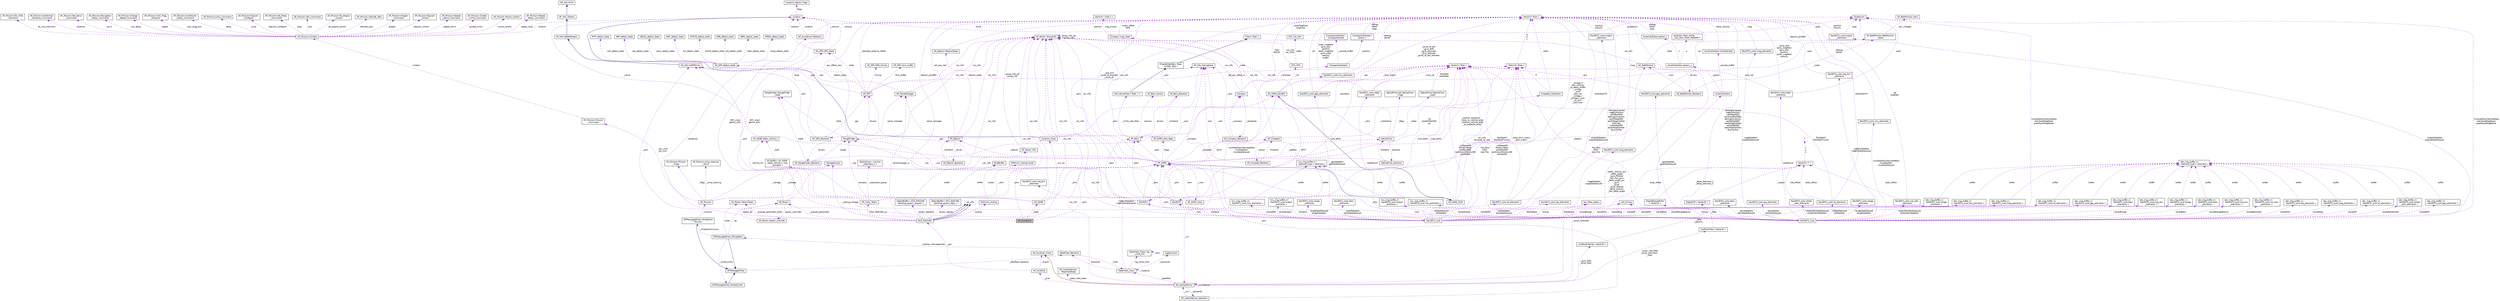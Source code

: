 digraph "AP_Avoidance"
{
 // INTERACTIVE_SVG=YES
  edge [fontname="Helvetica",fontsize="10",labelfontname="Helvetica",labelfontsize="10"];
  node [fontname="Helvetica",fontsize="10",shape=record];
  Node1 [label="AP_Avoidance",height=0.2,width=0.4,color="black", fillcolor="grey75", style="filled", fontcolor="black"];
  Node2 -> Node1 [dir="back",color="darkorchid3",fontsize="10",style="dashed",label=" _obstacles" ,fontname="Helvetica"];
  Node2 [label="AP_Avoidance::Obstacle",height=0.2,width=0.4,color="black", fillcolor="white", style="filled",URL="$classAP__Avoidance_1_1Obstacle.html"];
  Node3 -> Node2 [dir="back",color="darkorchid3",fontsize="10",style="dashed",label=" _velocity" ,fontname="Helvetica"];
  Node3 [label="Vector3\< float \>",height=0.2,width=0.4,color="black", fillcolor="white", style="filled",URL="$classVector3.html"];
  Node4 -> Node2 [dir="back",color="darkorchid3",fontsize="10",style="dashed",label=" _location" ,fontname="Helvetica"];
  Node4 [label="Location",height=0.2,width=0.4,color="black", fillcolor="white", style="filled",URL="$structLocation.html"];
  Node5 -> Node4 [dir="back",color="darkorchid3",fontsize="10",style="dashed",label=" flags" ,fontname="Helvetica"];
  Node5 [label="Location_Option_Flags",height=0.2,width=0.4,color="black", fillcolor="white", style="filled",URL="$structLocation__Option__Flags.html"];
  Node6 -> Node1 [dir="back",color="darkorchid3",fontsize="10",style="dashed",label=" _adsb" ,fontname="Helvetica"];
  Node6 [label="AP_ADSB",height=0.2,width=0.4,color="black", fillcolor="white", style="filled",URL="$classAP__ADSB.html"];
  Node7 -> Node6 [dir="back",color="darkorchid3",fontsize="10",style="dashed",label=" _my_loc" ,fontname="Helvetica"];
  Node7 [label="Location_Class",height=0.2,width=0.4,color="black", fillcolor="white", style="filled",URL="$classLocation__Class.html"];
  Node4 -> Node7 [dir="back",color="midnightblue",fontsize="10",style="solid",fontname="Helvetica"];
  Node8 -> Node7 [dir="back",color="darkorchid3",fontsize="10",style="dashed",label=" _ahrs" ,fontname="Helvetica"];
  Node8 [label="AP_AHRS_NavEKF",height=0.2,width=0.4,color="black", fillcolor="white", style="filled",URL="$classAP__AHRS__NavEKF.html"];
  Node9 -> Node8 [dir="back",color="midnightblue",fontsize="10",style="solid",fontname="Helvetica"];
  Node9 [label="AP_AHRS_DCM",height=0.2,width=0.4,color="black", fillcolor="white", style="filled",URL="$classAP__AHRS__DCM.html"];
  Node10 -> Node9 [dir="back",color="midnightblue",fontsize="10",style="solid",fontname="Helvetica"];
  Node10 [label="AP_AHRS",height=0.2,width=0.4,color="black", fillcolor="white", style="filled",URL="$classAP__AHRS.html"];
  Node11 -> Node10 [dir="back",color="darkorchid3",fontsize="10",style="dashed",label=" _rotation_autopilot\l_body_to_vehicle_body\n_rotation_vehicle_body\l_to_autopilot_body" ,fontname="Helvetica"];
  Node11 [label="Matrix3\< float \>",height=0.2,width=0.4,color="black", fillcolor="white", style="filled",URL="$classMatrix3.html"];
  Node3 -> Node11 [dir="back",color="darkorchid3",fontsize="10",style="dashed",label=" a\nb\nc" ,fontname="Helvetica"];
  Node12 -> Node10 [dir="back",color="darkorchid3",fontsize="10",style="dashed",label=" _flags" ,fontname="Helvetica"];
  Node12 [label="AP_AHRS::ahrs_flags",height=0.2,width=0.4,color="black", fillcolor="white", style="filled",URL="$structAP__AHRS_1_1ahrs__flags.html"];
  Node13 -> Node10 [dir="back",color="darkorchid3",fontsize="10",style="dashed",label=" _baro" ,fontname="Helvetica"];
  Node13 [label="AP_Baro",height=0.2,width=0.4,color="black", fillcolor="white", style="filled",URL="$classAP__Baro.html"];
  Node14 -> Node13 [dir="back",color="darkorchid3",fontsize="10",style="dashed",label=" sensors" ,fontname="Helvetica"];
  Node14 [label="AP_Baro::sensor",height=0.2,width=0.4,color="black", fillcolor="white", style="filled",URL="$structAP__Baro_1_1sensor.html"];
  Node15 -> Node13 [dir="back",color="darkorchid3",fontsize="10",style="dashed",label=" _climb_rate_filter" ,fontname="Helvetica"];
  Node15 [label="DerivativeFilter\< float, 7 \>",height=0.2,width=0.4,color="black", fillcolor="white", style="filled",URL="$classDerivativeFilter.html"];
  Node16 -> Node15 [dir="back",color="midnightblue",fontsize="10",style="solid",fontname="Helvetica"];
  Node16 [label="FilterWithBuffer\< float,\l FILTER_SIZE \>",height=0.2,width=0.4,color="black", fillcolor="white", style="filled",URL="$classFilterWithBuffer.html"];
  Node17 -> Node16 [dir="back",color="midnightblue",fontsize="10",style="solid",fontname="Helvetica"];
  Node17 [label="Filter\< float \>",height=0.2,width=0.4,color="black", fillcolor="white", style="filled",URL="$classFilter.html"];
  Node18 -> Node13 [dir="back",color="darkorchid3",fontsize="10",style="dashed",label=" var_info" ,fontname="Helvetica"];
  Node18 [label="AP_Param::GroupInfo",height=0.2,width=0.4,color="black", fillcolor="white", style="filled",URL="$structAP__Param_1_1GroupInfo.html"];
  Node18 -> Node18 [dir="back",color="darkorchid3",fontsize="10",style="dashed",label=" group_info_ptr\ngroup_info" ,fontname="Helvetica"];
  Node19 -> Node13 [dir="back",color="darkorchid3",fontsize="10",style="dashed",label=" drivers" ,fontname="Helvetica"];
  Node19 [label="AP_Baro_Backend",height=0.2,width=0.4,color="black", fillcolor="white", style="filled",URL="$classAP__Baro__Backend.html"];
  Node13 -> Node19 [dir="back",color="darkorchid3",fontsize="10",style="dashed",label=" _frontend" ,fontname="Helvetica"];
  Node20 -> Node19 [dir="back",color="darkorchid3",fontsize="10",style="dashed",label=" _sem" ,fontname="Helvetica"];
  Node20 [label="AP_HAL::Semaphore",height=0.2,width=0.4,color="black", fillcolor="white", style="filled",URL="$classAP__HAL_1_1Semaphore.html"];
  Node21 -> Node10 [dir="back",color="darkorchid3",fontsize="10",style="dashed",label=" _optflow" ,fontname="Helvetica"];
  Node21 [label="OpticalFlow",height=0.2,width=0.4,color="black", fillcolor="white", style="filled",URL="$classOpticalFlow.html"];
  Node8 -> Node21 [dir="back",color="darkorchid3",fontsize="10",style="dashed",label=" _ahrs" ,fontname="Helvetica"];
  Node18 -> Node21 [dir="back",color="darkorchid3",fontsize="10",style="dashed",label=" var_info" ,fontname="Helvetica"];
  Node22 -> Node21 [dir="back",color="darkorchid3",fontsize="10",style="dashed",label=" _state" ,fontname="Helvetica"];
  Node22 [label="OpticalFlow::OpticalFlow\l_state",height=0.2,width=0.4,color="black", fillcolor="white", style="filled",URL="$structOpticalFlow_1_1OpticalFlow__state.html"];
  Node23 -> Node22 [dir="back",color="darkorchid3",fontsize="10",style="dashed",label=" flowRate\nbodyRate" ,fontname="Helvetica"];
  Node23 [label="Vector2\< float \>",height=0.2,width=0.4,color="black", fillcolor="white", style="filled",URL="$structVector2.html"];
  Node24 -> Node21 [dir="back",color="darkorchid3",fontsize="10",style="dashed",label=" backend" ,fontname="Helvetica"];
  Node24 [label="OpticalFlow_backend",height=0.2,width=0.4,color="black", fillcolor="white", style="filled",URL="$classOpticalFlow__backend.html"];
  Node21 -> Node24 [dir="back",color="darkorchid3",fontsize="10",style="dashed",label=" frontend" ,fontname="Helvetica"];
  Node20 -> Node24 [dir="back",color="darkorchid3",fontsize="10",style="dashed",label=" _sem" ,fontname="Helvetica"];
  Node25 -> Node21 [dir="back",color="darkorchid3",fontsize="10",style="dashed",label=" _flags" ,fontname="Helvetica"];
  Node25 [label="OpticalFlow::AP_OpticalFlow\l_Flags",height=0.2,width=0.4,color="black", fillcolor="white", style="filled",URL="$structOpticalFlow_1_1AP__OpticalFlow__Flags.html"];
  Node18 -> Node10 [dir="back",color="darkorchid3",fontsize="10",style="dashed",label=" var_info" ,fontname="Helvetica"];
  Node26 -> Node10 [dir="back",color="darkorchid3",fontsize="10",style="dashed",label=" _view" ,fontname="Helvetica"];
  Node26 [label="AP_AHRS_View",height=0.2,width=0.4,color="black", fillcolor="white", style="filled",URL="$classAP__AHRS__View.html"];
  Node11 -> Node26 [dir="back",color="darkorchid3",fontsize="10",style="dashed",label=" rot_view\nrot_body_to_ned" ,fontname="Helvetica"];
  Node3 -> Node26 [dir="back",color="darkorchid3",fontsize="10",style="dashed",label=" gyro" ,fontname="Helvetica"];
  Node10 -> Node26 [dir="back",color="darkorchid3",fontsize="10",style="dashed",label=" ahrs" ,fontname="Helvetica"];
  Node3 -> Node10 [dir="back",color="darkorchid3",fontsize="10",style="dashed",label=" _last_trim\n_accel_ef_blended\n_accel_ef" ,fontname="Helvetica"];
  Node27 -> Node10 [dir="back",color="darkorchid3",fontsize="10",style="dashed",label=" _ins" ,fontname="Helvetica"];
  Node27 [label="AP_InertialSensor",height=0.2,width=0.4,color="black", fillcolor="white", style="filled",URL="$classAP__InertialSensor.html"];
  Node28 -> Node27 [dir="back",color="firebrick4",fontsize="10",style="solid",fontname="Helvetica"];
  Node28 [label="AP_AccelCal_Client",height=0.2,width=0.4,color="black", fillcolor="white", style="filled",URL="$classAP__AccelCal__Client.html"];
  Node29 -> Node27 [dir="back",color="darkorchid3",fontsize="10",style="dashed",label=" _peak_hold_state" ,fontname="Helvetica"];
  Node29 [label="AP_InertialSensor::\lPeakHoldState",height=0.2,width=0.4,color="black", fillcolor="white", style="filled",URL="$structAP__InertialSensor_1_1PeakHoldState.html"];
  Node30 -> Node27 [dir="back",color="darkorchid3",fontsize="10",style="dashed",label=" _accel_vibe_filter\n_accel_vibe_floor\l_filter" ,fontname="Helvetica"];
  Node30 [label="LowPassFilter\< Vector3f \>",height=0.2,width=0.4,color="black", fillcolor="white", style="filled",URL="$classLowPassFilter.html"];
  Node31 -> Node30 [dir="back",color="darkorchid3",fontsize="10",style="dashed",label=" _filter" ,fontname="Helvetica"];
  Node31 [label="DigitalLPF\< Vector3f \>",height=0.2,width=0.4,color="black", fillcolor="white", style="filled",URL="$classDigitalLPF.html"];
  Node32 -> Node31 [dir="back",color="darkorchid3",fontsize="10",style="dashed",label=" _output" ,fontname="Helvetica"];
  Node32 [label="Vector3\< T \>",height=0.2,width=0.4,color="black", fillcolor="white", style="filled",URL="$classVector3.html"];
  Node33 -> Node32 [dir="back",color="darkorchid3",fontsize="10",style="dashed",label=" x\ny\nz" ,fontname="Helvetica"];
  Node33 [label="T",height=0.2,width=0.4,color="grey75", fillcolor="white", style="filled"];
  Node34 -> Node27 [dir="back",color="darkorchid3",fontsize="10",style="dashed",label=" _backends" ,fontname="Helvetica"];
  Node34 [label="AP_InertialSensor_Backend",height=0.2,width=0.4,color="black", fillcolor="white", style="filled",URL="$classAP__InertialSensor__Backend.html"];
  Node20 -> Node34 [dir="back",color="darkorchid3",fontsize="10",style="dashed",label=" _sem" ,fontname="Helvetica"];
  Node27 -> Node34 [dir="back",color="darkorchid3",fontsize="10",style="dashed",label=" _imu" ,fontname="Helvetica"];
  Node35 -> Node27 [dir="back",color="darkorchid3",fontsize="10",style="dashed",label=" _gyro_filter\n_accel_filter" ,fontname="Helvetica"];
  Node35 [label="LowPassFilter2p\< Vector3f \>",height=0.2,width=0.4,color="black", fillcolor="white", style="filled",URL="$classLowPassFilter2p.html"];
  Node36 -> Node35 [dir="back",color="darkorchid3",fontsize="10",style="dashed",label=" _filter\n_params" ,fontname="Helvetica"];
  Node36 [label="DigitalBiquadFilter\l\< Vector3f \>",height=0.2,width=0.4,color="black", fillcolor="white", style="filled",URL="$classDigitalBiquadFilter.html"];
  Node32 -> Node36 [dir="back",color="darkorchid3",fontsize="10",style="dashed",label=" _delay_element_1\n_delay_element_2" ,fontname="Helvetica"];
  Node37 -> Node27 [dir="back",color="darkorchid3",fontsize="10",style="dashed",label=" _accel_calibrator" ,fontname="Helvetica"];
  Node37 [label="AccelCalibrator",height=0.2,width=0.4,color="black", fillcolor="white", style="filled",URL="$classAccelCalibrator.html"];
  Node38 -> Node37 [dir="back",color="darkorchid3",fontsize="10",style="dashed",label=" _param" ,fontname="Helvetica"];
  Node38 [label="AccelCalibrator::param_u",height=0.2,width=0.4,color="black", fillcolor="white", style="filled",URL="$unionAccelCalibrator_1_1param__u.html"];
  Node39 -> Node38 [dir="back",color="darkorchid3",fontsize="10",style="dashed",label=" s" ,fontname="Helvetica"];
  Node39 [label="AccelCalibrator::param_t",height=0.2,width=0.4,color="black", fillcolor="white", style="filled",URL="$structAccelCalibrator_1_1param__t.html"];
  Node3 -> Node39 [dir="back",color="darkorchid3",fontsize="10",style="dashed",label=" offdiag\noffset\ndiag" ,fontname="Helvetica"];
  Node40 -> Node38 [dir="back",color="darkorchid3",fontsize="10",style="dashed",label=" a" ,fontname="Helvetica"];
  Node40 [label="VectorN\< float, ACCEL\l_CAL_MAX_NUM_PARAMS \>",height=0.2,width=0.4,color="black", fillcolor="white", style="filled",URL="$classVectorN.html"];
  Node41 -> Node37 [dir="back",color="darkorchid3",fontsize="10",style="dashed",label=" _sample_buffer" ,fontname="Helvetica"];
  Node41 [label="AccelCalibrator::AccelSample",height=0.2,width=0.4,color="black", fillcolor="white", style="filled",URL="$structAccelCalibrator_1_1AccelSample.html"];
  Node3 -> Node41 [dir="back",color="darkorchid3",fontsize="10",style="dashed",label=" delta_velocity" ,fontname="Helvetica"];
  Node42 -> Node27 [dir="back",color="darkorchid3",fontsize="10",style="dashed",label=" _dataflash" ,fontname="Helvetica"];
  Node42 [label="DataFlash_Class",height=0.2,width=0.4,color="black", fillcolor="white", style="filled",URL="$classDataFlash__Class.html"];
  Node43 -> Node42 [dir="back",color="darkorchid3",fontsize="10",style="dashed",label=" log_write_fmts" ,fontname="Helvetica"];
  Node43 [label="DataFlash_Class::log\l_write_fmt",height=0.2,width=0.4,color="black", fillcolor="white", style="filled",URL="$structDataFlash__Class_1_1log__write__fmt.html"];
  Node43 -> Node43 [dir="back",color="darkorchid3",fontsize="10",style="dashed",label=" next" ,fontname="Helvetica"];
  Node44 -> Node42 [dir="back",color="darkorchid3",fontsize="10",style="dashed",label=" _structures" ,fontname="Helvetica"];
  Node44 [label="LogStructure",height=0.2,width=0.4,color="black", fillcolor="white", style="filled",URL="$structLogStructure.html"];
  Node42 -> Node42 [dir="back",color="darkorchid3",fontsize="10",style="dashed",label=" _instance" ,fontname="Helvetica"];
  Node45 -> Node42 [dir="back",color="darkorchid3",fontsize="10",style="dashed",label=" backends" ,fontname="Helvetica"];
  Node45 [label="DataFlash_Backend",height=0.2,width=0.4,color="black", fillcolor="white", style="filled",URL="$classDataFlash__Backend.html"];
  Node42 -> Node45 [dir="back",color="darkorchid3",fontsize="10",style="dashed",label=" _front" ,fontname="Helvetica"];
  Node46 -> Node45 [dir="back",color="darkorchid3",fontsize="10",style="dashed",label=" _startup_messagewriter" ,fontname="Helvetica"];
  Node46 [label="DFMessageWriter_DFLogStart",height=0.2,width=0.4,color="black", fillcolor="white", style="filled",URL="$classDFMessageWriter__DFLogStart.html"];
  Node47 -> Node46 [dir="back",color="midnightblue",fontsize="10",style="solid",fontname="Helvetica"];
  Node47 [label="DFMessageWriter",height=0.2,width=0.4,color="black", fillcolor="white", style="filled",URL="$classDFMessageWriter.html"];
  Node45 -> Node47 [dir="back",color="darkorchid3",fontsize="10",style="dashed",label=" _dataflash_backend" ,fontname="Helvetica"];
  Node48 -> Node46 [dir="back",color="darkorchid3",fontsize="10",style="dashed",label=" _writeentiremission" ,fontname="Helvetica"];
  Node48 [label="DFMessageWriter_WriteEntire\lMission",height=0.2,width=0.4,color="black", fillcolor="white", style="filled",URL="$classDFMessageWriter__WriteEntireMission.html"];
  Node47 -> Node48 [dir="back",color="midnightblue",fontsize="10",style="solid",fontname="Helvetica"];
  Node49 -> Node48 [dir="back",color="darkorchid3",fontsize="10",style="dashed",label=" _mission" ,fontname="Helvetica"];
  Node49 [label="AP_Mission",height=0.2,width=0.4,color="black", fillcolor="white", style="filled",URL="$classAP__Mission.html",tooltip="Object managing Mission. "];
  Node50 -> Node49 [dir="back",color="darkorchid3",fontsize="10",style="dashed",label=" _storage" ,fontname="Helvetica"];
  Node50 [label="StorageAccess",height=0.2,width=0.4,color="black", fillcolor="white", style="filled",URL="$classStorageAccess.html"];
  Node51 -> Node49 [dir="back",color="darkorchid3",fontsize="10",style="dashed",label=" _nav_cmd\n_do_cmd" ,fontname="Helvetica"];
  Node51 [label="AP_Mission::Mission\l_Command",height=0.2,width=0.4,color="black", fillcolor="white", style="filled",URL="$structAP__Mission_1_1Mission__Command.html"];
  Node52 -> Node51 [dir="back",color="darkorchid3",fontsize="10",style="dashed",label=" content" ,fontname="Helvetica"];
  Node52 [label="AP_Mission::Content",height=0.2,width=0.4,color="black", fillcolor="white", style="filled",URL="$unionAP__Mission_1_1Content.html"];
  Node53 -> Node52 [dir="back",color="darkorchid3",fontsize="10",style="dashed",label=" guided_limits" ,fontname="Helvetica"];
  Node53 [label="AP_Mission::Guided\l_Limits_Command",height=0.2,width=0.4,color="black", fillcolor="white", style="filled",URL="$structAP__Mission_1_1Guided__Limits__Command.html"];
  Node54 -> Node52 [dir="back",color="darkorchid3",fontsize="10",style="dashed",label=" mount_control" ,fontname="Helvetica"];
  Node54 [label="AP_Mission::Mount_Control",height=0.2,width=0.4,color="black", fillcolor="white", style="filled",URL="$structAP__Mission_1_1Mount__Control.html"];
  Node55 -> Node52 [dir="back",color="darkorchid3",fontsize="10",style="dashed",label=" repeat_relay" ,fontname="Helvetica"];
  Node55 [label="AP_Mission::Repeat\l_Relay_Command",height=0.2,width=0.4,color="black", fillcolor="white", style="filled",URL="$structAP__Mission_1_1Repeat__Relay__Command.html"];
  Node56 -> Node52 [dir="back",color="darkorchid3",fontsize="10",style="dashed",label=" do_vtol_transition" ,fontname="Helvetica"];
  Node56 [label="AP_Mission::Do_VTOL\l_Transition",height=0.2,width=0.4,color="black", fillcolor="white", style="filled",URL="$structAP__Mission_1_1Do__VTOL__Transition.html"];
  Node57 -> Node52 [dir="back",color="darkorchid3",fontsize="10",style="dashed",label=" distance" ,fontname="Helvetica"];
  Node57 [label="AP_Mission::Conditional\l_Distance_Command",height=0.2,width=0.4,color="black", fillcolor="white", style="filled",URL="$structAP__Mission_1_1Conditional__Distance__Command.html"];
  Node58 -> Node52 [dir="back",color="darkorchid3",fontsize="10",style="dashed",label=" servo" ,fontname="Helvetica"];
  Node58 [label="AP_Mission::Set_Servo\l_Command",height=0.2,width=0.4,color="black", fillcolor="white", style="filled",URL="$structAP__Mission_1_1Set__Servo__Command.html"];
  Node59 -> Node52 [dir="back",color="darkorchid3",fontsize="10",style="dashed",label=" nav_delay" ,fontname="Helvetica"];
  Node59 [label="AP_Mission::Navigation\l_Delay_Command",height=0.2,width=0.4,color="black", fillcolor="white", style="filled",URL="$structAP__Mission_1_1Navigation__Delay__Command.html"];
  Node60 -> Node52 [dir="back",color="darkorchid3",fontsize="10",style="dashed",label=" speed" ,fontname="Helvetica"];
  Node60 [label="AP_Mission::Change\l_Speed_Command",height=0.2,width=0.4,color="black", fillcolor="white", style="filled",URL="$structAP__Mission_1_1Change__Speed__Command.html"];
  Node61 -> Node52 [dir="back",color="darkorchid3",fontsize="10",style="dashed",label=" cam_trigg_dist" ,fontname="Helvetica"];
  Node61 [label="AP_Mission::Cam_Trigg\l_Distance",height=0.2,width=0.4,color="black", fillcolor="white", style="filled",URL="$structAP__Mission_1_1Cam__Trigg__Distance.html"];
  Node62 -> Node52 [dir="back",color="darkorchid3",fontsize="10",style="dashed",label=" delay" ,fontname="Helvetica"];
  Node62 [label="AP_Mission::Conditional\l_Delay_Command",height=0.2,width=0.4,color="black", fillcolor="white", style="filled",URL="$structAP__Mission_1_1Conditional__Delay__Command.html"];
  Node63 -> Node52 [dir="back",color="darkorchid3",fontsize="10",style="dashed",label=" jump" ,fontname="Helvetica"];
  Node63 [label="AP_Mission::Jump_Command",height=0.2,width=0.4,color="black", fillcolor="white", style="filled",URL="$structAP__Mission_1_1Jump__Command.html"];
  Node4 -> Node52 [dir="back",color="darkorchid3",fontsize="10",style="dashed",label=" location" ,fontname="Helvetica"];
  Node64 -> Node52 [dir="back",color="darkorchid3",fontsize="10",style="dashed",label=" digicam_configure" ,fontname="Helvetica"];
  Node64 [label="AP_Mission::Digicam\l_Configure",height=0.2,width=0.4,color="black", fillcolor="white", style="filled",URL="$structAP__Mission_1_1Digicam__Configure.html"];
  Node65 -> Node52 [dir="back",color="darkorchid3",fontsize="10",style="dashed",label=" relay" ,fontname="Helvetica"];
  Node65 [label="AP_Mission::Set_Relay\l_Command",height=0.2,width=0.4,color="black", fillcolor="white", style="filled",URL="$structAP__Mission_1_1Set__Relay__Command.html"];
  Node66 -> Node52 [dir="back",color="darkorchid3",fontsize="10",style="dashed",label=" yaw" ,fontname="Helvetica"];
  Node66 [label="AP_Mission::Yaw_Command",height=0.2,width=0.4,color="black", fillcolor="white", style="filled",URL="$structAP__Mission_1_1Yaw__Command.html"];
  Node67 -> Node52 [dir="back",color="darkorchid3",fontsize="10",style="dashed",label=" do_engine_control" ,fontname="Helvetica"];
  Node67 [label="AP_Mission::Do_Engine\l_Control",height=0.2,width=0.4,color="black", fillcolor="white", style="filled",URL="$structAP__Mission_1_1Do__Engine__Control.html"];
  Node68 -> Node52 [dir="back",color="darkorchid3",fontsize="10",style="dashed",label=" altitude_wait" ,fontname="Helvetica"];
  Node68 [label="AP_Mission::Altitude_Wait",height=0.2,width=0.4,color="black", fillcolor="white", style="filled",URL="$structAP__Mission_1_1Altitude__Wait.html"];
  Node69 -> Node52 [dir="back",color="darkorchid3",fontsize="10",style="dashed",label=" gripper" ,fontname="Helvetica"];
  Node69 [label="AP_Mission::Gripper\l_Command",height=0.2,width=0.4,color="black", fillcolor="white", style="filled",URL="$structAP__Mission_1_1Gripper__Command.html"];
  Node70 -> Node52 [dir="back",color="darkorchid3",fontsize="10",style="dashed",label=" digicam_control" ,fontname="Helvetica"];
  Node70 [label="AP_Mission::Digicam\l_Control",height=0.2,width=0.4,color="black", fillcolor="white", style="filled",URL="$structAP__Mission_1_1Digicam__Control.html"];
  Node71 -> Node52 [dir="back",color="darkorchid3",fontsize="10",style="dashed",label=" repeat_servo" ,fontname="Helvetica"];
  Node71 [label="AP_Mission::Repeat\l_Servo_Command",height=0.2,width=0.4,color="black", fillcolor="white", style="filled",URL="$structAP__Mission_1_1Repeat__Servo__Command.html"];
  Node18 -> Node49 [dir="back",color="darkorchid3",fontsize="10",style="dashed",label=" var_info" ,fontname="Helvetica"];
  Node72 -> Node49 [dir="back",color="darkorchid3",fontsize="10",style="dashed",label=" _flags" ,fontname="Helvetica"];
  Node72 [label="AP_Mission::Mission\l_Flags",height=0.2,width=0.4,color="black", fillcolor="white", style="filled",URL="$structAP__Mission_1_1Mission__Flags.html"];
  Node10 -> Node49 [dir="back",color="darkorchid3",fontsize="10",style="dashed",label=" _ahrs" ,fontname="Helvetica"];
  Node73 -> Node49 [dir="back",color="darkorchid3",fontsize="10",style="dashed",label=" _jump_tracking" ,fontname="Helvetica"];
  Node73 [label="AP_Mission::jump_tracking\l_struct",height=0.2,width=0.4,color="black", fillcolor="white", style="filled",URL="$structAP__Mission_1_1jump__tracking__struct.html"];
  Node74 -> Node46 [dir="back",color="darkorchid3",fontsize="10",style="dashed",label=" _writesysinfo" ,fontname="Helvetica"];
  Node74 [label="DFMessageWriter_WriteSysInfo",height=0.2,width=0.4,color="black", fillcolor="white", style="filled",URL="$classDFMessageWriter__WriteSysInfo.html"];
  Node47 -> Node74 [dir="back",color="midnightblue",fontsize="10",style="solid",fontname="Helvetica"];
  Node75 -> Node46 [dir="back",color="darkorchid3",fontsize="10",style="dashed",label=" token" ,fontname="Helvetica"];
  Node75 [label="AP_Param::ParamToken",height=0.2,width=0.4,color="black", fillcolor="white", style="filled",URL="$structAP__Param_1_1ParamToken.html"];
  Node76 -> Node46 [dir="back",color="darkorchid3",fontsize="10",style="dashed",label=" ap" ,fontname="Helvetica"];
  Node76 [label="AP_Param",height=0.2,width=0.4,color="black", fillcolor="white", style="filled",URL="$classAP__Param.html"];
  Node50 -> Node76 [dir="back",color="darkorchid3",fontsize="10",style="dashed",label=" _storage" ,fontname="Helvetica"];
  Node77 -> Node76 [dir="back",color="darkorchid3",fontsize="10",style="dashed",label=" _var_info" ,fontname="Helvetica"];
  Node77 [label="AP_Param::Info",height=0.2,width=0.4,color="black", fillcolor="white", style="filled",URL="$structAP__Param_1_1Info.html"];
  Node18 -> Node77 [dir="back",color="darkorchid3",fontsize="10",style="dashed",label=" group_info_ptr\ngroup_info" ,fontname="Helvetica"];
  Node78 -> Node76 [dir="back",color="darkorchid3",fontsize="10",style="dashed",label=" param_overrides" ,fontname="Helvetica"];
  Node78 [label="AP_Param::param_override",height=0.2,width=0.4,color="black", fillcolor="white", style="filled",URL="$structAP__Param_1_1param__override.html"];
  Node76 -> Node78 [dir="back",color="darkorchid3",fontsize="10",style="dashed",label=" object_ptr" ,fontname="Helvetica"];
  Node18 -> Node42 [dir="back",color="darkorchid3",fontsize="10",style="dashed",label=" var_info" ,fontname="Helvetica"];
  Node18 -> Node27 [dir="back",color="darkorchid3",fontsize="10",style="dashed",label=" var_info" ,fontname="Helvetica"];
  Node27 -> Node27 [dir="back",color="darkorchid3",fontsize="10",style="dashed",label=" _s_instance" ,fontname="Helvetica"];
  Node3 -> Node27 [dir="back",color="darkorchid3",fontsize="10",style="dashed",label=" _delta_velocity_acc\n_delta_angle\n_gyro_filtered\n_last_raw_gyro\n_delta_angle_acc\n_gyro\n_accel\n_accel_filtered\n_delta_velocity\n_last_delta_angle\n..." ,fontname="Helvetica"];
  Node79 -> Node27 [dir="back",color="darkorchid3",fontsize="10",style="dashed",label=" _acal" ,fontname="Helvetica"];
  Node79 [label="AP_AccelCal",height=0.2,width=0.4,color="black", fillcolor="white", style="filled",URL="$classAP__AccelCal.html"];
  Node80 -> Node79 [dir="back",color="darkorchid3",fontsize="10",style="dashed",label=" _gcs" ,fontname="Helvetica"];
  Node80 [label="GCS_MAVLINK",height=0.2,width=0.4,color="black", fillcolor="white", style="filled",URL="$structGCS__MAVLINK.html",tooltip="MAVLink transport control class. "];
  Node81 -> Node80 [dir="back",color="midnightblue",fontsize="10",style="solid",fontname="Helvetica"];
  Node81 [label="var_info",height=0.2,width=0.4,color="grey75", fillcolor="white", style="filled"];
  Node81 -> Node80 [dir="back",color="midnightblue",fontsize="10",style="solid",fontname="Helvetica"];
  Node81 -> Node80 [dir="back",color="midnightblue",fontsize="10",style="solid",fontname="Helvetica"];
  Node50 -> Node80 [dir="back",color="darkorchid3",fontsize="10",style="dashed",label=" _signing_storage" ,fontname="Helvetica"];
  Node82 -> Node80 [dir="back",color="darkorchid3",fontsize="10",style="dashed",label=" serialmanager_p" ,fontname="Helvetica"];
  Node82 [label="AP_SerialManager",height=0.2,width=0.4,color="black", fillcolor="white", style="filled",URL="$classAP__SerialManager.html"];
  Node83 -> Node82 [dir="back",color="darkorchid3",fontsize="10",style="dashed",label=" uart" ,fontname="Helvetica"];
  Node83 [label="AP_HAL::UARTDriver",height=0.2,width=0.4,color="black", fillcolor="white", style="filled",URL="$classAP__HAL_1_1UARTDriver.html"];
  Node84 -> Node83 [dir="back",color="midnightblue",fontsize="10",style="solid",fontname="Helvetica"];
  Node84 [label="AP_HAL::BetterStream",height=0.2,width=0.4,color="black", fillcolor="white", style="filled",URL="$classAP__HAL_1_1BetterStream.html"];
  Node85 -> Node84 [dir="back",color="midnightblue",fontsize="10",style="solid",fontname="Helvetica"];
  Node85 [label="AP_HAL::Stream",height=0.2,width=0.4,color="black", fillcolor="white", style="filled",URL="$classAP__HAL_1_1Stream.html"];
  Node86 -> Node85 [dir="back",color="midnightblue",fontsize="10",style="solid",fontname="Helvetica"];
  Node86 [label="AP_HAL::Print",height=0.2,width=0.4,color="black", fillcolor="white", style="filled",URL="$classAP__HAL_1_1Print.html"];
  Node18 -> Node82 [dir="back",color="darkorchid3",fontsize="10",style="dashed",label=" var_info" ,fontname="Helvetica"];
  Node87 -> Node80 [dir="back",color="darkorchid3",fontsize="10",style="dashed",label=" param_replies" ,fontname="Helvetica"];
  Node87 [label="ObjectBuffer\< GCS_MAVLINK\l::pending_param_reply \>",height=0.2,width=0.4,color="black", fillcolor="white", style="filled",URL="$classObjectBuffer.html"];
  Node88 -> Node87 [dir="back",color="darkorchid3",fontsize="10",style="dashed",label=" buffer" ,fontname="Helvetica"];
  Node88 [label="ByteBuffer",height=0.2,width=0.4,color="black", fillcolor="white", style="filled",URL="$classByteBuffer.html"];
  Node89 -> Node80 [dir="back",color="darkorchid3",fontsize="10",style="dashed",label=" param_requests" ,fontname="Helvetica"];
  Node89 [label="ObjectBuffer\< GCS_MAVLINK\l::pending_param_request \>",height=0.2,width=0.4,color="black", fillcolor="white", style="filled",URL="$classObjectBuffer.html"];
  Node88 -> Node89 [dir="back",color="darkorchid3",fontsize="10",style="dashed",label=" buffer" ,fontname="Helvetica"];
  Node75 -> Node80 [dir="back",color="darkorchid3",fontsize="10",style="dashed",label=" _queued_parameter_token" ,fontname="Helvetica"];
  Node90 -> Node80 [dir="back",color="darkorchid3",fontsize="10",style="dashed",label=" routing" ,fontname="Helvetica"];
  Node90 [label="MAVLink_routing",height=0.2,width=0.4,color="black", fillcolor="white", style="filled",URL="$classMAVLink__routing.html"];
  Node91 -> Node90 [dir="back",color="darkorchid3",fontsize="10",style="dashed",label=" routes" ,fontname="Helvetica"];
  Node91 [label="MAVLink_routing::route",height=0.2,width=0.4,color="black", fillcolor="white", style="filled",URL="$structMAVLink__routing_1_1route.html"];
  Node83 -> Node80 [dir="back",color="darkorchid3",fontsize="10",style="dashed",label=" _port" ,fontname="Helvetica"];
  Node76 -> Node80 [dir="back",color="darkorchid3",fontsize="10",style="dashed",label=" _queued_parameter" ,fontname="Helvetica"];
  Node18 -> Node80 [dir="back",color="darkorchid3",fontsize="10",style="dashed",label=" var_info" ,fontname="Helvetica"];
  Node92 -> Node80 [dir="back",color="darkorchid3",fontsize="10",style="dashed",label=" frsky_telemetry_p" ,fontname="Helvetica"];
  Node92 [label="AP_Frsky_Telem",height=0.2,width=0.4,color="black", fillcolor="white", style="filled",URL="$classAP__Frsky__Telem.html"];
  Node93 -> Node92 [dir="back",color="darkorchid3",fontsize="10",style="dashed",label=" _battery" ,fontname="Helvetica"];
  Node93 [label="AP_BattMonitor",height=0.2,width=0.4,color="black", fillcolor="white", style="filled",URL="$classAP__BattMonitor.html"];
  Node18 -> Node93 [dir="back",color="darkorchid3",fontsize="10",style="dashed",label=" var_info" ,fontname="Helvetica"];
  Node94 -> Node93 [dir="back",color="darkorchid3",fontsize="10",style="dashed",label=" state" ,fontname="Helvetica"];
  Node94 [label="AP_BattMonitor::BattMonitor\l_State",height=0.2,width=0.4,color="black", fillcolor="white", style="filled",URL="$structAP__BattMonitor_1_1BattMonitor__State.html"];
  Node95 -> Node94 [dir="back",color="darkorchid3",fontsize="10",style="dashed",label=" cell_voltages" ,fontname="Helvetica"];
  Node95 [label="AP_BattMonitor::cells",height=0.2,width=0.4,color="black", fillcolor="white", style="filled",URL="$structAP__BattMonitor_1_1cells.html"];
  Node96 -> Node93 [dir="back",color="darkorchid3",fontsize="10",style="dashed",label=" drivers" ,fontname="Helvetica"];
  Node96 [label="AP_BattMonitor_Backend",height=0.2,width=0.4,color="black", fillcolor="white", style="filled",URL="$classAP__BattMonitor__Backend.html"];
  Node93 -> Node96 [dir="back",color="darkorchid3",fontsize="10",style="dashed",label=" _mon" ,fontname="Helvetica"];
  Node94 -> Node96 [dir="back",color="darkorchid3",fontsize="10",style="dashed",label=" _state" ,fontname="Helvetica"];
  Node83 -> Node92 [dir="back",color="darkorchid3",fontsize="10",style="dashed",label=" _port" ,fontname="Helvetica"];
  Node97 -> Node92 [dir="back",color="darkorchid3",fontsize="10",style="dashed",label=" _rng" ,fontname="Helvetica"];
  Node97 [label="RangeFinder",height=0.2,width=0.4,color="black", fillcolor="white", style="filled",URL="$classRangeFinder.html"];
  Node82 -> Node97 [dir="back",color="darkorchid3",fontsize="10",style="dashed",label=" serial_manager" ,fontname="Helvetica"];
  Node98 -> Node97 [dir="back",color="darkorchid3",fontsize="10",style="dashed",label=" state" ,fontname="Helvetica"];
  Node98 [label="RangeFinder::RangeFinder\l_State",height=0.2,width=0.4,color="black", fillcolor="white", style="filled",URL="$structRangeFinder_1_1RangeFinder__State.html"];
  Node18 -> Node97 [dir="back",color="darkorchid3",fontsize="10",style="dashed",label=" var_info" ,fontname="Helvetica"];
  Node3 -> Node97 [dir="back",color="darkorchid3",fontsize="10",style="dashed",label=" pos_offset_zero" ,fontname="Helvetica"];
  Node99 -> Node97 [dir="back",color="darkorchid3",fontsize="10",style="dashed",label=" drivers" ,fontname="Helvetica"];
  Node99 [label="AP_RangeFinder_Backend",height=0.2,width=0.4,color="black", fillcolor="white", style="filled",URL="$classAP__RangeFinder__Backend.html"];
  Node98 -> Node99 [dir="back",color="darkorchid3",fontsize="10",style="dashed",label=" state" ,fontname="Helvetica"];
  Node20 -> Node99 [dir="back",color="darkorchid3",fontsize="10",style="dashed",label=" _sem" ,fontname="Helvetica"];
  Node97 -> Node99 [dir="back",color="darkorchid3",fontsize="10",style="dashed",label=" ranger" ,fontname="Helvetica"];
  Node10 -> Node92 [dir="back",color="darkorchid3",fontsize="10",style="dashed",label=" _ahrs" ,fontname="Helvetica"];
  Node100 -> Node92 [dir="back",color="darkorchid3",fontsize="10",style="dashed",label=" _statustext_queue" ,fontname="Helvetica"];
  Node100 [label="ObjectArray\< mavlink\l_statustext_t \>",height=0.2,width=0.4,color="black", fillcolor="white", style="filled",URL="$classObjectArray.html"];
  Node28 -> Node79 [dir="back",color="darkorchid3",fontsize="10",style="dashed",label=" _clients" ,fontname="Helvetica"];
  Node101 -> Node10 [dir="back",color="darkorchid3",fontsize="10",style="dashed",label=" _airspeed" ,fontname="Helvetica"];
  Node101 [label="AP_Airspeed",height=0.2,width=0.4,color="black", fillcolor="white", style="filled",URL="$classAP__Airspeed.html"];
  Node18 -> Node101 [dir="back",color="darkorchid3",fontsize="10",style="dashed",label=" var_info" ,fontname="Helvetica"];
  Node102 -> Node101 [dir="back",color="darkorchid3",fontsize="10",style="dashed",label=" sensor" ,fontname="Helvetica"];
  Node102 [label="AP_Airspeed_Backend",height=0.2,width=0.4,color="black", fillcolor="white", style="filled",URL="$classAP__Airspeed__Backend.html"];
  Node101 -> Node102 [dir="back",color="darkorchid3",fontsize="10",style="dashed",label=" frontend" ,fontname="Helvetica"];
  Node20 -> Node102 [dir="back",color="darkorchid3",fontsize="10",style="dashed",label=" sem" ,fontname="Helvetica"];
  Node103 -> Node101 [dir="back",color="darkorchid3",fontsize="10",style="dashed",label=" _calibration" ,fontname="Helvetica"];
  Node103 [label="Airspeed_Calibration",height=0.2,width=0.4,color="black", fillcolor="white", style="filled",URL="$classAirspeed__Calibration.html"];
  Node11 -> Node103 [dir="back",color="darkorchid3",fontsize="10",style="dashed",label=" P" ,fontname="Helvetica"];
  Node3 -> Node103 [dir="back",color="darkorchid3",fontsize="10",style="dashed",label=" state" ,fontname="Helvetica"];
  Node23 -> Node10 [dir="back",color="darkorchid3",fontsize="10",style="dashed",label=" _hp\n_lastGndVelADS\n_lp" ,fontname="Helvetica"];
  Node104 -> Node10 [dir="back",color="darkorchid3",fontsize="10",style="dashed",label=" _gps" ,fontname="Helvetica"];
  Node104 [label="AP_GPS",height=0.2,width=0.4,color="black", fillcolor="white", style="filled",URL="$classAP__GPS.html"];
  Node105 -> Node104 [dir="back",color="darkorchid3",fontsize="10",style="dashed",label=" detect_state" ,fontname="Helvetica"];
  Node105 [label="AP_GPS::detect_state",height=0.2,width=0.4,color="black", fillcolor="white", style="filled",URL="$structAP__GPS_1_1detect__state.html"];
  Node106 -> Node105 [dir="back",color="darkorchid3",fontsize="10",style="dashed",label=" sbp_detect_state" ,fontname="Helvetica"];
  Node106 [label="SBP_detect_state",height=0.2,width=0.4,color="black", fillcolor="white", style="filled",URL="$structSBP__detect__state.html"];
  Node107 -> Node105 [dir="back",color="darkorchid3",fontsize="10",style="dashed",label=" ublox_detect_state" ,fontname="Helvetica"];
  Node107 [label="UBLOX_detect_state",height=0.2,width=0.4,color="black", fillcolor="white", style="filled",URL="$structUBLOX__detect__state.html"];
  Node108 -> Node105 [dir="back",color="darkorchid3",fontsize="10",style="dashed",label=" sirf_detect_state" ,fontname="Helvetica"];
  Node108 [label="SIRF_detect_state",height=0.2,width=0.4,color="black", fillcolor="white", style="filled",URL="$structSIRF__detect__state.html"];
  Node109 -> Node105 [dir="back",color="darkorchid3",fontsize="10",style="dashed",label=" mtk19_detect_state" ,fontname="Helvetica"];
  Node109 [label="MTK19_detect_state",height=0.2,width=0.4,color="black", fillcolor="white", style="filled",URL="$structMTK19__detect__state.html"];
  Node110 -> Node105 [dir="back",color="darkorchid3",fontsize="10",style="dashed",label=" erb_detect_state" ,fontname="Helvetica"];
  Node110 [label="ERB_detect_state",height=0.2,width=0.4,color="black", fillcolor="white", style="filled",URL="$structERB__detect__state.html"];
  Node111 -> Node105 [dir="back",color="darkorchid3",fontsize="10",style="dashed",label=" sbp2_detect_state" ,fontname="Helvetica"];
  Node111 [label="SBP2_detect_state",height=0.2,width=0.4,color="black", fillcolor="white", style="filled",URL="$structSBP2__detect__state.html"];
  Node112 -> Node105 [dir="back",color="darkorchid3",fontsize="10",style="dashed",label=" nmea_detect_state" ,fontname="Helvetica"];
  Node112 [label="NMEA_detect_state",height=0.2,width=0.4,color="black", fillcolor="white", style="filled",URL="$structNMEA__detect__state.html"];
  Node113 -> Node105 [dir="back",color="darkorchid3",fontsize="10",style="dashed",label=" mtk_detect_state" ,fontname="Helvetica"];
  Node113 [label="MTK_detect_state",height=0.2,width=0.4,color="black", fillcolor="white", style="filled",URL="$structMTK__detect__state.html"];
  Node114 -> Node104 [dir="back",color="darkorchid3",fontsize="10",style="dashed",label=" timing" ,fontname="Helvetica"];
  Node114 [label="AP_GPS::GPS_timing",height=0.2,width=0.4,color="black", fillcolor="white", style="filled",URL="$structAP__GPS_1_1GPS__timing.html"];
  Node115 -> Node104 [dir="back",color="darkorchid3",fontsize="10",style="dashed",label=" drivers" ,fontname="Helvetica"];
  Node115 [label="AP_GPS_Backend",height=0.2,width=0.4,color="black", fillcolor="white", style="filled",URL="$classAP__GPS__Backend.html"];
  Node83 -> Node115 [dir="back",color="darkorchid3",fontsize="10",style="dashed",label=" port" ,fontname="Helvetica"];
  Node104 -> Node115 [dir="back",color="darkorchid3",fontsize="10",style="dashed",label=" gps" ,fontname="Helvetica"];
  Node116 -> Node115 [dir="back",color="darkorchid3",fontsize="10",style="dashed",label=" state" ,fontname="Helvetica"];
  Node116 [label="AP_GPS::GPS_State",height=0.2,width=0.4,color="black", fillcolor="white", style="filled",URL="$structAP__GPS_1_1GPS__State.html"];
  Node3 -> Node116 [dir="back",color="darkorchid3",fontsize="10",style="dashed",label=" velocity" ,fontname="Helvetica"];
  Node4 -> Node116 [dir="back",color="darkorchid3",fontsize="10",style="dashed",label=" location" ,fontname="Helvetica"];
  Node83 -> Node104 [dir="back",color="darkorchid3",fontsize="10",style="dashed",label=" _port" ,fontname="Helvetica"];
  Node18 -> Node104 [dir="back",color="darkorchid3",fontsize="10",style="dashed",label=" var_info" ,fontname="Helvetica"];
  Node3 -> Node104 [dir="back",color="darkorchid3",fontsize="10",style="dashed",label=" _blended_antenna_offset" ,fontname="Helvetica"];
  Node23 -> Node104 [dir="back",color="darkorchid3",fontsize="10",style="dashed",label=" _NE_pos_offset_m" ,fontname="Helvetica"];
  Node117 -> Node104 [dir="back",color="darkorchid3",fontsize="10",style="dashed",label=" rtcm_buffer" ,fontname="Helvetica"];
  Node117 [label="AP_GPS::rtcm_buffer",height=0.2,width=0.4,color="black", fillcolor="white", style="filled",URL="$structAP__GPS_1_1rtcm__buffer.html"];
  Node116 -> Node104 [dir="back",color="darkorchid3",fontsize="10",style="dashed",label=" state" ,fontname="Helvetica"];
  Node4 -> Node10 [dir="back",color="darkorchid3",fontsize="10",style="dashed",label=" _home" ,fontname="Helvetica"];
  Node118 -> Node10 [dir="back",color="darkorchid3",fontsize="10",style="dashed",label=" _beacon" ,fontname="Helvetica"];
  Node118 [label="AP_Beacon",height=0.2,width=0.4,color="black", fillcolor="white", style="filled",URL="$classAP__Beacon.html"];
  Node82 -> Node118 [dir="back",color="darkorchid3",fontsize="10",style="dashed",label=" serial_manager" ,fontname="Helvetica"];
  Node119 -> Node118 [dir="back",color="darkorchid3",fontsize="10",style="dashed",label=" _driver" ,fontname="Helvetica"];
  Node119 [label="AP_Beacon_Backend",height=0.2,width=0.4,color="black", fillcolor="white", style="filled",URL="$classAP__Beacon__Backend.html"];
  Node118 -> Node119 [dir="back",color="darkorchid3",fontsize="10",style="dashed",label=" _frontend" ,fontname="Helvetica"];
  Node18 -> Node118 [dir="back",color="darkorchid3",fontsize="10",style="dashed",label=" var_info" ,fontname="Helvetica"];
  Node3 -> Node118 [dir="back",color="darkorchid3",fontsize="10",style="dashed",label=" veh_pos_ned" ,fontname="Helvetica"];
  Node23 -> Node118 [dir="back",color="darkorchid3",fontsize="10",style="dashed",label=" boundary" ,fontname="Helvetica"];
  Node120 -> Node118 [dir="back",color="darkorchid3",fontsize="10",style="dashed",label=" beacon_state" ,fontname="Helvetica"];
  Node120 [label="AP_Beacon::BeaconState",height=0.2,width=0.4,color="black", fillcolor="white", style="filled",URL="$structAP__Beacon_1_1BeaconState.html"];
  Node3 -> Node120 [dir="back",color="darkorchid3",fontsize="10",style="dashed",label=" position" ,fontname="Helvetica"];
  Node121 -> Node10 [dir="back",color="darkorchid3",fontsize="10",style="dashed",label=" _compass" ,fontname="Helvetica"];
  Node121 [label="Compass",height=0.2,width=0.4,color="black", fillcolor="white", style="filled",URL="$classCompass.html"];
  Node18 -> Node121 [dir="back",color="darkorchid3",fontsize="10",style="dashed",label=" var_info" ,fontname="Helvetica"];
  Node3 -> Node121 [dir="back",color="darkorchid3",fontsize="10",style="dashed",label=" field\nBearth" ,fontname="Helvetica"];
  Node122 -> Node121 [dir="back",color="darkorchid3",fontsize="10",style="dashed",label=" _calibrator" ,fontname="Helvetica"];
  Node122 [label="CompassCalibrator",height=0.2,width=0.4,color="black", fillcolor="white", style="filled",URL="$classCompassCalibrator.html"];
  Node123 -> Node122 [dir="back",color="darkorchid3",fontsize="10",style="dashed",label=" _params" ,fontname="Helvetica"];
  Node123 [label="CompassCalibrator::\lparam_t",height=0.2,width=0.4,color="black", fillcolor="white", style="filled",URL="$classCompassCalibrator_1_1param__t.html"];
  Node3 -> Node123 [dir="back",color="darkorchid3",fontsize="10",style="dashed",label=" offdiag\noffset\ndiag" ,fontname="Helvetica"];
  Node124 -> Node122 [dir="back",color="darkorchid3",fontsize="10",style="dashed",label=" _sample_buffer" ,fontname="Helvetica"];
  Node124 [label="CompassCalibrator::\lCompassSample",height=0.2,width=0.4,color="black", fillcolor="white", style="filled",URL="$classCompassCalibrator_1_1CompassSample.html"];
  Node125 -> Node121 [dir="back",color="darkorchid3",fontsize="10",style="dashed",label=" _backends" ,fontname="Helvetica"];
  Node125 [label="AP_Compass_Backend",height=0.2,width=0.4,color="black", fillcolor="white", style="filled",URL="$classAP__Compass__Backend.html"];
  Node20 -> Node125 [dir="back",color="darkorchid3",fontsize="10",style="dashed",label=" _sem" ,fontname="Helvetica"];
  Node121 -> Node125 [dir="back",color="darkorchid3",fontsize="10",style="dashed",label=" _compass" ,fontname="Helvetica"];
  Node126 -> Node121 [dir="back",color="darkorchid3",fontsize="10",style="dashed",label=" _state" ,fontname="Helvetica"];
  Node126 [label="Compass::mag_state",height=0.2,width=0.4,color="black", fillcolor="white", style="filled",URL="$structCompass_1_1mag__state.html"];
  Node3 -> Node126 [dir="back",color="darkorchid3",fontsize="10",style="dashed",label=" motor_offset\nfield" ,fontname="Helvetica"];
  Node127 -> Node126 [dir="back",color="darkorchid3",fontsize="10",style="dashed",label=" mag_history" ,fontname="Helvetica"];
  Node127 [label="Vector3\< int16_t \>",height=0.2,width=0.4,color="black", fillcolor="white", style="filled",URL="$classVector3.html"];
  Node11 -> Node9 [dir="back",color="darkorchid3",fontsize="10",style="dashed",label=" _body_dcm_matrix\n_dcm_matrix" ,fontname="Helvetica"];
  Node3 -> Node9 [dir="back",color="darkorchid3",fontsize="10",style="dashed",label=" _omega_P\n_last_velocity\n_ra_delay_buffer\n_omega\n_wind\n_last_vel\n_omega_I\n_omega_I_sum\n_ra_sum\n_last_fuse\n..." ,fontname="Helvetica"];
  Node23 -> Node9 [dir="back",color="darkorchid3",fontsize="10",style="dashed",label=" _mag_earth" ,fontname="Helvetica"];
  Node11 -> Node8 [dir="back",color="darkorchid3",fontsize="10",style="dashed",label=" _dcm_matrix" ,fontname="Helvetica"];
  Node128 -> Node8 [dir="back",color="darkorchid3",fontsize="10",style="dashed",label=" EKF2" ,fontname="Helvetica"];
  Node128 [label="NavEKF2",height=0.2,width=0.4,color="black", fillcolor="white", style="filled",URL="$classNavEKF2.html"];
  Node13 -> Node128 [dir="back",color="darkorchid3",fontsize="10",style="dashed",label=" _baro" ,fontname="Helvetica"];
  Node18 -> Node128 [dir="back",color="darkorchid3",fontsize="10",style="dashed",label=" var_info" ,fontname="Helvetica"];
  Node23 -> Node128 [dir="back",color="darkorchid3",fontsize="10",style="dashed",label=" core_delta" ,fontname="Helvetica"];
  Node97 -> Node128 [dir="back",color="darkorchid3",fontsize="10",style="dashed",label=" _rng" ,fontname="Helvetica"];
  Node10 -> Node128 [dir="back",color="darkorchid3",fontsize="10",style="dashed",label=" _ahrs" ,fontname="Helvetica"];
  Node129 -> Node128 [dir="back",color="darkorchid3",fontsize="10",style="dashed",label=" core" ,fontname="Helvetica"];
  Node129 [label="NavEKF2_core",height=0.2,width=0.4,color="black", fillcolor="white", style="filled",URL="$classNavEKF2__core.html"];
  Node130 -> Node129 [dir="back",color="darkorchid3",fontsize="10",style="dashed",label=" magDataNew\nmagDataDelayed" ,fontname="Helvetica"];
  Node130 [label="NavEKF2_core::mag_elements",height=0.2,width=0.4,color="black", fillcolor="white", style="filled",URL="$structNavEKF2__core_1_1mag__elements.html"];
  Node3 -> Node130 [dir="back",color="darkorchid3",fontsize="10",style="dashed",label=" mag" ,fontname="Helvetica"];
  Node11 -> Node129 [dir="back",color="darkorchid3",fontsize="10",style="dashed",label=" Tbn_flow\nDCM\nprevTnb" ,fontname="Helvetica"];
  Node128 -> Node129 [dir="back",color="darkorchid3",fontsize="10",style="dashed",label=" frontend" ,fontname="Helvetica"];
  Node131 -> Node129 [dir="back",color="darkorchid3",fontsize="10",style="dashed",label=" baroDataNew\nbaroDataDelayed" ,fontname="Helvetica"];
  Node131 [label="NavEKF2_core::baro\l_elements",height=0.2,width=0.4,color="black", fillcolor="white", style="filled",URL="$structNavEKF2__core_1_1baro__elements.html"];
  Node132 -> Node129 [dir="back",color="darkorchid3",fontsize="10",style="dashed",label=" storedIMU" ,fontname="Helvetica"];
  Node132 [label="imu_ring_buffer_t\<\l NavEKF2_core::imu_elements \>",height=0.2,width=0.4,color="black", fillcolor="white", style="filled",URL="$classimu__ring__buffer__t.html"];
  Node133 -> Node132 [dir="back",color="darkorchid3",fontsize="10",style="dashed",label=" buffer" ,fontname="Helvetica"];
  Node133 [label="imu_ring_buffer_t\<\l element_type \>::element_t",height=0.2,width=0.4,color="black", fillcolor="white", style="filled",URL="$structimu__ring__buffer__t_1_1element__t.html"];
  Node134 -> Node129 [dir="back",color="darkorchid3",fontsize="10",style="dashed",label=" rngBcnDataNew\nrngBcnDataDelayed" ,fontname="Helvetica"];
  Node134 [label="NavEKF2_core::rng_bcn\l_elements",height=0.2,width=0.4,color="black", fillcolor="white", style="filled",URL="$structNavEKF2__core_1_1rng__bcn__elements.html"];
  Node3 -> Node134 [dir="back",color="darkorchid3",fontsize="10",style="dashed",label=" beacon_posNED" ,fontname="Helvetica"];
  Node135 -> Node129 [dir="back",color="darkorchid3",fontsize="10",style="dashed",label=" ofDataDelayed\nofDataNew" ,fontname="Helvetica"];
  Node135 [label="NavEKF2_core::of_elements",height=0.2,width=0.4,color="black", fillcolor="white", style="filled",URL="$structNavEKF2__core_1_1of__elements.html"];
  Node3 -> Node135 [dir="back",color="darkorchid3",fontsize="10",style="dashed",label=" bodyRadXYZ" ,fontname="Helvetica"];
  Node32 -> Node135 [dir="back",color="darkorchid3",fontsize="10",style="dashed",label=" body_offset" ,fontname="Helvetica"];
  Node23 -> Node135 [dir="back",color="darkorchid3",fontsize="10",style="dashed",label=" flowRadXY\nflowRadXYcomp" ,fontname="Helvetica"];
  Node136 -> Node129 [dir="back",color="darkorchid3",fontsize="10",style="dashed",label=" storedGPS" ,fontname="Helvetica"];
  Node136 [label="obs_ring_buffer_t\<\l NavEKF2_core::gps_elements \>",height=0.2,width=0.4,color="black", fillcolor="white", style="filled",URL="$classobs__ring__buffer__t.html"];
  Node137 -> Node136 [dir="back",color="darkorchid3",fontsize="10",style="dashed",label=" buffer" ,fontname="Helvetica"];
  Node137 [label="obs_ring_buffer_t\<\l element_type \>::element_t",height=0.2,width=0.4,color="black", fillcolor="white", style="filled",URL="$structobs__ring__buffer__t_1_1element__t.html"];
  Node138 -> Node129 [dir="back",color="darkorchid3",fontsize="10",style="dashed",label=" timing" ,fontname="Helvetica"];
  Node138 [label="ekf_timing",height=0.2,width=0.4,color="black", fillcolor="white", style="filled",URL="$structekf__timing.html"];
  Node139 -> Node129 [dir="back",color="darkorchid3",fontsize="10",style="dashed",label=" tasDataNew\ntasDataDelayed" ,fontname="Helvetica"];
  Node139 [label="NavEKF2_core::tas_elements",height=0.2,width=0.4,color="black", fillcolor="white", style="filled",URL="$structNavEKF2__core_1_1tas__elements.html"];
  Node140 -> Node129 [dir="back",color="darkorchid3",fontsize="10",style="dashed",label=" imuQuatDownSampleNew\nprevQuatMagReset\nquatAtLastMagReset" ,fontname="Helvetica"];
  Node140 [label="Quaternion",height=0.2,width=0.4,color="black", fillcolor="white", style="filled",URL="$classQuaternion.html"];
  Node141 -> Node129 [dir="back",color="darkorchid3",fontsize="10",style="dashed",label=" stateStruct" ,fontname="Helvetica"];
  Node141 [label="NavEKF2_core::state\l_elements",height=0.2,width=0.4,color="black", fillcolor="white", style="filled",URL="$structNavEKF2__core_1_1state__elements.html"];
  Node140 -> Node141 [dir="back",color="darkorchid3",fontsize="10",style="dashed",label=" quat" ,fontname="Helvetica"];
  Node3 -> Node141 [dir="back",color="darkorchid3",fontsize="10",style="dashed",label=" body_magfield\ngyro_bias\nposition\nearth_magfield\ngyro_scale\nvelocity\nangErr" ,fontname="Helvetica"];
  Node23 -> Node141 [dir="back",color="darkorchid3",fontsize="10",style="dashed",label=" wind_vel" ,fontname="Helvetica"];
  Node142 -> Node129 [dir="back",color="darkorchid3",fontsize="10",style="dashed",label=" storedOF" ,fontname="Helvetica"];
  Node142 [label="obs_ring_buffer_t\<\l NavEKF2_core::of_elements \>",height=0.2,width=0.4,color="black", fillcolor="white", style="filled",URL="$classobs__ring__buffer__t.html"];
  Node137 -> Node142 [dir="back",color="darkorchid3",fontsize="10",style="dashed",label=" buffer" ,fontname="Helvetica"];
  Node143 -> Node129 [dir="back",color="darkorchid3",fontsize="10",style="dashed",label=" imuDataDownSampledNew\nimuDataNew\nimuDataDelayed" ,fontname="Helvetica"];
  Node143 [label="NavEKF2_core::imu_elements",height=0.2,width=0.4,color="black", fillcolor="white", style="filled",URL="$structNavEKF2__core_1_1imu__elements.html"];
  Node3 -> Node143 [dir="back",color="darkorchid3",fontsize="10",style="dashed",label=" delAng\ndelVel" ,fontname="Helvetica"];
  Node3 -> Node129 [dir="back",color="darkorchid3",fontsize="10",style="dashed",label=" delAngCorrected\nrngBcnPosSum\nvelOffsetNED\ndelAngCorrection\nearthRateNED\nearthMagFieldVar\ntiltErrVec\nvelDotNEDfilt\nbodyMagFieldVar\nreceiverPos\n..." ,fontname="Helvetica"];
  Node144 -> Node129 [dir="back",color="darkorchid3",fontsize="10",style="dashed",label=" filterStatus" ,fontname="Helvetica"];
  Node144 [label="nav_filter_status",height=0.2,width=0.4,color="black", fillcolor="white", style="filled",URL="$unionnav__filter__status.html"];
  Node145 -> Node129 [dir="back",color="darkorchid3",fontsize="10",style="dashed",label=" outputDataNew\noutputDataDelayed" ,fontname="Helvetica"];
  Node145 [label="NavEKF2_core::output\l_elements",height=0.2,width=0.4,color="black", fillcolor="white", style="filled",URL="$structNavEKF2__core_1_1output__elements.html"];
  Node140 -> Node145 [dir="back",color="darkorchid3",fontsize="10",style="dashed",label=" quat" ,fontname="Helvetica"];
  Node3 -> Node145 [dir="back",color="darkorchid3",fontsize="10",style="dashed",label=" position\nvelocity" ,fontname="Helvetica"];
  Node146 -> Node129 [dir="back",color="darkorchid3",fontsize="10",style="dashed",label=" gpsDataNew\ngpsDataDelayed" ,fontname="Helvetica"];
  Node146 [label="NavEKF2_core::gps_elements",height=0.2,width=0.4,color="black", fillcolor="white", style="filled",URL="$structNavEKF2__core_1_1gps__elements.html"];
  Node3 -> Node146 [dir="back",color="darkorchid3",fontsize="10",style="dashed",label=" vel" ,fontname="Helvetica"];
  Node23 -> Node146 [dir="back",color="darkorchid3",fontsize="10",style="dashed",label=" pos" ,fontname="Helvetica"];
  Node23 -> Node129 [dir="back",color="darkorchid3",fontsize="10",style="dashed",label=" velResetNE\nflowGyroBias\nposResetNE\nlastKnownPositionNE\nheldVelNE" ,fontname="Helvetica"];
  Node147 -> Node129 [dir="back",color="darkorchid3",fontsize="10",style="dashed",label=" storedBaro" ,fontname="Helvetica"];
  Node147 [label="obs_ring_buffer_t\<\l NavEKF2_core::baro\l_elements \>",height=0.2,width=0.4,color="black", fillcolor="white", style="filled",URL="$classobs__ring__buffer__t.html"];
  Node137 -> Node147 [dir="back",color="darkorchid3",fontsize="10",style="dashed",label=" buffer" ,fontname="Helvetica"];
  Node148 -> Node129 [dir="back",color="darkorchid3",fontsize="10",style="dashed",label=" storedRangeBeacon" ,fontname="Helvetica"];
  Node148 [label="obs_ring_buffer_t\<\l NavEKF2_core::rng_bcn\l_elements \>",height=0.2,width=0.4,color="black", fillcolor="white", style="filled",URL="$classobs__ring__buffer__t.html"];
  Node137 -> Node148 [dir="back",color="darkorchid3",fontsize="10",style="dashed",label=" buffer" ,fontname="Helvetica"];
  Node149 -> Node129 [dir="back",color="darkorchid3",fontsize="10",style="dashed",label=" storedRange" ,fontname="Helvetica"];
  Node149 [label="obs_ring_buffer_t\<\l NavEKF2_core::range\l_elements \>",height=0.2,width=0.4,color="black", fillcolor="white", style="filled",URL="$classobs__ring__buffer__t.html"];
  Node137 -> Node149 [dir="back",color="darkorchid3",fontsize="10",style="dashed",label=" buffer" ,fontname="Helvetica"];
  Node150 -> Node129 [dir="back",color="darkorchid3",fontsize="10",style="dashed",label=" storedTAS" ,fontname="Helvetica"];
  Node150 [label="obs_ring_buffer_t\<\l NavEKF2_core::tas_elements \>",height=0.2,width=0.4,color="black", fillcolor="white", style="filled",URL="$classobs__ring__buffer__t.html"];
  Node137 -> Node150 [dir="back",color="darkorchid3",fontsize="10",style="dashed",label=" buffer" ,fontname="Helvetica"];
  Node10 -> Node129 [dir="back",color="darkorchid3",fontsize="10",style="dashed",label=" _ahrs" ,fontname="Helvetica"];
  Node151 -> Node129 [dir="back",color="darkorchid3",fontsize="10",style="dashed",label=" storedMag" ,fontname="Helvetica"];
  Node151 [label="obs_ring_buffer_t\<\l NavEKF2_core::mag_elements \>",height=0.2,width=0.4,color="black", fillcolor="white", style="filled",URL="$classobs__ring__buffer__t.html"];
  Node137 -> Node151 [dir="back",color="darkorchid3",fontsize="10",style="dashed",label=" buffer" ,fontname="Helvetica"];
  Node152 -> Node129 [dir="back",color="darkorchid3",fontsize="10",style="dashed",label=" rangeDataDelayed\nrangeDataNew" ,fontname="Helvetica"];
  Node152 [label="NavEKF2_core::range\l_elements",height=0.2,width=0.4,color="black", fillcolor="white", style="filled",URL="$structNavEKF2__core_1_1range__elements.html"];
  Node4 -> Node129 [dir="back",color="darkorchid3",fontsize="10",style="dashed",label=" EKF_origin\ngpsloc_prev" ,fontname="Helvetica"];
  Node153 -> Node129 [dir="back",color="darkorchid3",fontsize="10",style="dashed",label=" storedOutput" ,fontname="Helvetica"];
  Node153 [label="imu_ring_buffer_t\<\l NavEKF2_core::output\l_elements \>",height=0.2,width=0.4,color="black", fillcolor="white", style="filled",URL="$classimu__ring__buffer__t.html"];
  Node133 -> Node153 [dir="back",color="darkorchid3",fontsize="10",style="dashed",label=" buffer" ,fontname="Helvetica"];
  Node154 -> Node8 [dir="back",color="darkorchid3",fontsize="10",style="dashed",label=" EKF3" ,fontname="Helvetica"];
  Node154 [label="NavEKF3",height=0.2,width=0.4,color="black", fillcolor="white", style="filled",URL="$classNavEKF3.html"];
  Node155 -> Node154 [dir="back",color="darkorchid3",fontsize="10",style="dashed",label=" core" ,fontname="Helvetica"];
  Node155 [label="NavEKF3_core",height=0.2,width=0.4,color="black", fillcolor="white", style="filled",URL="$classNavEKF3__core.html"];
  Node156 -> Node155 [dir="back",color="darkorchid3",fontsize="10",style="dashed",label=" storedMag" ,fontname="Helvetica"];
  Node156 [label="obs_ring_buffer_t\<\l NavEKF3_core::mag_elements \>",height=0.2,width=0.4,color="black", fillcolor="white", style="filled",URL="$classobs__ring__buffer__t.html"];
  Node137 -> Node156 [dir="back",color="darkorchid3",fontsize="10",style="dashed",label=" buffer" ,fontname="Helvetica"];
  Node157 -> Node155 [dir="back",color="darkorchid3",fontsize="10",style="dashed",label=" outputDataNew\noutputDataDelayed" ,fontname="Helvetica"];
  Node157 [label="NavEKF3_core::output\l_elements",height=0.2,width=0.4,color="black", fillcolor="white", style="filled",URL="$structNavEKF3__core_1_1output__elements.html"];
  Node140 -> Node157 [dir="back",color="darkorchid3",fontsize="10",style="dashed",label=" quat" ,fontname="Helvetica"];
  Node3 -> Node157 [dir="back",color="darkorchid3",fontsize="10",style="dashed",label=" position\nvelocity" ,fontname="Helvetica"];
  Node158 -> Node155 [dir="back",color="darkorchid3",fontsize="10",style="dashed",label=" gpsDataNew\ngpsDataDelayed" ,fontname="Helvetica"];
  Node158 [label="NavEKF3_core::gps_elements",height=0.2,width=0.4,color="black", fillcolor="white", style="filled",URL="$structNavEKF3__core_1_1gps__elements.html"];
  Node3 -> Node158 [dir="back",color="darkorchid3",fontsize="10",style="dashed",label=" vel" ,fontname="Helvetica"];
  Node23 -> Node158 [dir="back",color="darkorchid3",fontsize="10",style="dashed",label=" pos" ,fontname="Helvetica"];
  Node11 -> Node155 [dir="back",color="darkorchid3",fontsize="10",style="dashed",label=" Tbn_flow\nDCM\nprevTnb" ,fontname="Helvetica"];
  Node154 -> Node155 [dir="back",color="darkorchid3",fontsize="10",style="dashed",label=" frontend" ,fontname="Helvetica"];
  Node159 -> Node155 [dir="back",color="darkorchid3",fontsize="10",style="dashed",label=" storedOF" ,fontname="Helvetica"];
  Node159 [label="obs_ring_buffer_t\<\l NavEKF3_core::of_elements \>",height=0.2,width=0.4,color="black", fillcolor="white", style="filled",URL="$classobs__ring__buffer__t.html"];
  Node137 -> Node159 [dir="back",color="darkorchid3",fontsize="10",style="dashed",label=" buffer" ,fontname="Helvetica"];
  Node138 -> Node155 [dir="back",color="darkorchid3",fontsize="10",style="dashed",label=" timing" ,fontname="Helvetica"];
  Node160 -> Node155 [dir="back",color="darkorchid3",fontsize="10",style="dashed",label=" wheelOdmDataDelayed\nwheelOdmDataNew" ,fontname="Helvetica"];
  Node160 [label="NavEKF3_core::wheel\l_odm_elements",height=0.2,width=0.4,color="black", fillcolor="white", style="filled",URL="$structNavEKF3__core_1_1wheel__odm__elements.html"];
  Node32 -> Node160 [dir="back",color="darkorchid3",fontsize="10",style="dashed",label=" hub_offset" ,fontname="Helvetica"];
  Node161 -> Node155 [dir="back",color="darkorchid3",fontsize="10",style="dashed",label=" bodyOdmDataDelayed\nbodyOdmDataNew" ,fontname="Helvetica"];
  Node161 [label="NavEKF3_core::vel_odm\l_elements",height=0.2,width=0.4,color="black", fillcolor="white", style="filled",URL="$structNavEKF3__core_1_1vel__odm__elements.html"];
  Node3 -> Node161 [dir="back",color="darkorchid3",fontsize="10",style="dashed",label=" vel\nangRate" ,fontname="Helvetica"];
  Node32 -> Node161 [dir="back",color="darkorchid3",fontsize="10",style="dashed",label=" body_offset" ,fontname="Helvetica"];
  Node140 -> Node155 [dir="back",color="darkorchid3",fontsize="10",style="dashed",label=" imuQuatDownSampleNew\nprevQuatMagReset\nquatAtLastMagReset" ,fontname="Helvetica"];
  Node162 -> Node155 [dir="back",color="darkorchid3",fontsize="10",style="dashed",label=" storedWheelOdm" ,fontname="Helvetica"];
  Node162 [label="obs_ring_buffer_t\<\l NavEKF3_core::wheel\l_odm_elements \>",height=0.2,width=0.4,color="black", fillcolor="white", style="filled",URL="$classobs__ring__buffer__t.html"];
  Node137 -> Node162 [dir="back",color="darkorchid3",fontsize="10",style="dashed",label=" buffer" ,fontname="Helvetica"];
  Node3 -> Node155 [dir="back",color="darkorchid3",fontsize="10",style="dashed",label=" delAngCorrected\nrngBcnPosSum\nvelOffsetNED\nbcnPosOffsetNED\ndelAngCorrection\nearthRateNED\nearthMagFieldVar\nvelDotNEDfilt\nbodyMagFieldVar\nreceiverPos\n..." ,fontname="Helvetica"];
  Node144 -> Node155 [dir="back",color="darkorchid3",fontsize="10",style="dashed",label=" filterStatus" ,fontname="Helvetica"];
  Node163 -> Node155 [dir="back",color="darkorchid3",fontsize="10",style="dashed",label=" magDataNew\nmagDataDelayed" ,fontname="Helvetica"];
  Node163 [label="NavEKF3_core::mag_elements",height=0.2,width=0.4,color="black", fillcolor="white", style="filled",URL="$structNavEKF3__core_1_1mag__elements.html"];
  Node3 -> Node163 [dir="back",color="darkorchid3",fontsize="10",style="dashed",label=" mag" ,fontname="Helvetica"];
  Node23 -> Node155 [dir="back",color="darkorchid3",fontsize="10",style="dashed",label=" velResetNE\nflowGyroBias\nposResetNE\nlastKnownPositionNE\nheldVelNE" ,fontname="Helvetica"];
  Node164 -> Node155 [dir="back",color="darkorchid3",fontsize="10",style="dashed",label=" storedGPS" ,fontname="Helvetica"];
  Node164 [label="obs_ring_buffer_t\<\l NavEKF3_core::gps_elements \>",height=0.2,width=0.4,color="black", fillcolor="white", style="filled",URL="$classobs__ring__buffer__t.html"];
  Node137 -> Node164 [dir="back",color="darkorchid3",fontsize="10",style="dashed",label=" buffer" ,fontname="Helvetica"];
  Node165 -> Node155 [dir="back",color="darkorchid3",fontsize="10",style="dashed",label=" stateStruct" ,fontname="Helvetica"];
  Node165 [label="NavEKF3_core::state\l_elements",height=0.2,width=0.4,color="black", fillcolor="white", style="filled",URL="$structNavEKF3__core_1_1state__elements.html"];
  Node140 -> Node165 [dir="back",color="darkorchid3",fontsize="10",style="dashed",label=" quat" ,fontname="Helvetica"];
  Node3 -> Node165 [dir="back",color="darkorchid3",fontsize="10",style="dashed",label=" accel_bias\nbody_magfield\ngyro_bias\nposition\nearth_magfield\nvelocity" ,fontname="Helvetica"];
  Node23 -> Node165 [dir="back",color="darkorchid3",fontsize="10",style="dashed",label=" wind_vel" ,fontname="Helvetica"];
  Node166 -> Node155 [dir="back",color="darkorchid3",fontsize="10",style="dashed",label=" storedRange" ,fontname="Helvetica"];
  Node166 [label="obs_ring_buffer_t\<\l NavEKF3_core::range\l_elements \>",height=0.2,width=0.4,color="black", fillcolor="white", style="filled",URL="$classobs__ring__buffer__t.html"];
  Node137 -> Node166 [dir="back",color="darkorchid3",fontsize="10",style="dashed",label=" buffer" ,fontname="Helvetica"];
  Node167 -> Node155 [dir="back",color="darkorchid3",fontsize="10",style="dashed",label=" rngBcnDataNew\nrngBcnDataDelayed" ,fontname="Helvetica"];
  Node167 [label="NavEKF3_core::rng_bcn\l_elements",height=0.2,width=0.4,color="black", fillcolor="white", style="filled",URL="$structNavEKF3__core_1_1rng__bcn__elements.html"];
  Node3 -> Node167 [dir="back",color="darkorchid3",fontsize="10",style="dashed",label=" beacon_posNED" ,fontname="Helvetica"];
  Node168 -> Node155 [dir="back",color="darkorchid3",fontsize="10",style="dashed",label=" baroDataNew\nbaroDataDelayed" ,fontname="Helvetica"];
  Node168 [label="NavEKF3_core::baro\l_elements",height=0.2,width=0.4,color="black", fillcolor="white", style="filled",URL="$structNavEKF3__core_1_1baro__elements.html"];
  Node10 -> Node155 [dir="back",color="darkorchid3",fontsize="10",style="dashed",label=" _ahrs" ,fontname="Helvetica"];
  Node169 -> Node155 [dir="back",color="darkorchid3",fontsize="10",style="dashed",label=" storedBaro" ,fontname="Helvetica"];
  Node169 [label="obs_ring_buffer_t\<\l NavEKF3_core::baro\l_elements \>",height=0.2,width=0.4,color="black", fillcolor="white", style="filled",URL="$classobs__ring__buffer__t.html"];
  Node137 -> Node169 [dir="back",color="darkorchid3",fontsize="10",style="dashed",label=" buffer" ,fontname="Helvetica"];
  Node4 -> Node155 [dir="back",color="darkorchid3",fontsize="10",style="dashed",label=" EKF_origin\ngpsloc_prev" ,fontname="Helvetica"];
  Node170 -> Node155 [dir="back",color="darkorchid3",fontsize="10",style="dashed",label=" tasDataNew\ntasDataDelayed" ,fontname="Helvetica"];
  Node170 [label="NavEKF3_core::tas_elements",height=0.2,width=0.4,color="black", fillcolor="white", style="filled",URL="$structNavEKF3__core_1_1tas__elements.html"];
  Node171 -> Node155 [dir="back",color="darkorchid3",fontsize="10",style="dashed",label=" storedIMU" ,fontname="Helvetica"];
  Node171 [label="imu_ring_buffer_t\<\l NavEKF3_core::imu_elements \>",height=0.2,width=0.4,color="black", fillcolor="white", style="filled",URL="$classimu__ring__buffer__t.html"];
  Node133 -> Node171 [dir="back",color="darkorchid3",fontsize="10",style="dashed",label=" buffer" ,fontname="Helvetica"];
  Node172 -> Node155 [dir="back",color="darkorchid3",fontsize="10",style="dashed",label=" storedRangeBeacon" ,fontname="Helvetica"];
  Node172 [label="obs_ring_buffer_t\<\l NavEKF3_core::rng_bcn\l_elements \>",height=0.2,width=0.4,color="black", fillcolor="white", style="filled",URL="$classobs__ring__buffer__t.html"];
  Node137 -> Node172 [dir="back",color="darkorchid3",fontsize="10",style="dashed",label=" buffer" ,fontname="Helvetica"];
  Node173 -> Node155 [dir="back",color="darkorchid3",fontsize="10",style="dashed",label=" storedBodyOdm" ,fontname="Helvetica"];
  Node173 [label="obs_ring_buffer_t\<\l NavEKF3_core::vel_odm\l_elements \>",height=0.2,width=0.4,color="black", fillcolor="white", style="filled",URL="$classobs__ring__buffer__t.html"];
  Node137 -> Node173 [dir="back",color="darkorchid3",fontsize="10",style="dashed",label=" buffer" ,fontname="Helvetica"];
  Node174 -> Node155 [dir="back",color="darkorchid3",fontsize="10",style="dashed",label=" ofDataDelayed\nofDataNew" ,fontname="Helvetica"];
  Node174 [label="NavEKF3_core::of_elements",height=0.2,width=0.4,color="black", fillcolor="white", style="filled",URL="$structNavEKF3__core_1_1of__elements.html"];
  Node3 -> Node174 [dir="back",color="darkorchid3",fontsize="10",style="dashed",label=" bodyRadXYZ" ,fontname="Helvetica"];
  Node32 -> Node174 [dir="back",color="darkorchid3",fontsize="10",style="dashed",label=" body_offset" ,fontname="Helvetica"];
  Node23 -> Node174 [dir="back",color="darkorchid3",fontsize="10",style="dashed",label=" flowRadXY\nflowRadXYcomp" ,fontname="Helvetica"];
  Node175 -> Node155 [dir="back",color="darkorchid3",fontsize="10",style="dashed",label=" rangeDataDelayed\nrangeDataNew" ,fontname="Helvetica"];
  Node175 [label="NavEKF3_core::range\l_elements",height=0.2,width=0.4,color="black", fillcolor="white", style="filled",URL="$structNavEKF3__core_1_1range__elements.html"];
  Node176 -> Node155 [dir="back",color="darkorchid3",fontsize="10",style="dashed",label=" imuDataDownSampledNew\nimuDataNew\nimuDataDelayed" ,fontname="Helvetica"];
  Node176 [label="NavEKF3_core::imu_elements",height=0.2,width=0.4,color="black", fillcolor="white", style="filled",URL="$structNavEKF3__core_1_1imu__elements.html"];
  Node3 -> Node176 [dir="back",color="darkorchid3",fontsize="10",style="dashed",label=" delAng\ndelVel" ,fontname="Helvetica"];
  Node177 -> Node155 [dir="back",color="darkorchid3",fontsize="10",style="dashed",label=" storedOutput" ,fontname="Helvetica"];
  Node177 [label="imu_ring_buffer_t\<\l NavEKF3_core::output\l_elements \>",height=0.2,width=0.4,color="black", fillcolor="white", style="filled",URL="$classimu__ring__buffer__t.html"];
  Node133 -> Node177 [dir="back",color="darkorchid3",fontsize="10",style="dashed",label=" buffer" ,fontname="Helvetica"];
  Node178 -> Node155 [dir="back",color="darkorchid3",fontsize="10",style="dashed",label=" storedTAS" ,fontname="Helvetica"];
  Node178 [label="obs_ring_buffer_t\<\l NavEKF3_core::tas_elements \>",height=0.2,width=0.4,color="black", fillcolor="white", style="filled",URL="$classobs__ring__buffer__t.html"];
  Node137 -> Node178 [dir="back",color="darkorchid3",fontsize="10",style="dashed",label=" buffer" ,fontname="Helvetica"];
  Node13 -> Node154 [dir="back",color="darkorchid3",fontsize="10",style="dashed",label=" _baro" ,fontname="Helvetica"];
  Node18 -> Node154 [dir="back",color="darkorchid3",fontsize="10",style="dashed",label=" var_info" ,fontname="Helvetica"];
  Node23 -> Node154 [dir="back",color="darkorchid3",fontsize="10",style="dashed",label=" core_delta" ,fontname="Helvetica"];
  Node97 -> Node154 [dir="back",color="darkorchid3",fontsize="10",style="dashed",label=" _rng" ,fontname="Helvetica"];
  Node10 -> Node154 [dir="back",color="darkorchid3",fontsize="10",style="dashed",label=" _ahrs" ,fontname="Helvetica"];
  Node179 -> Node8 [dir="back",color="darkorchid3",fontsize="10",style="dashed",label=" _sitl" ,fontname="Helvetica"];
  Node179 [label="SITL::SITL",height=0.2,width=0.4,color="black", fillcolor="white", style="filled",URL="$classSITL_1_1SITL.html"];
  Node18 -> Node179 [dir="back",color="darkorchid3",fontsize="10",style="dashed",label=" var_info\nvar_info2" ,fontname="Helvetica"];
  Node180 -> Node179 [dir="back",color="darkorchid3",fontsize="10",style="dashed",label=" state" ,fontname="Helvetica"];
  Node180 [label="SITL::sitl_fdm",height=0.2,width=0.4,color="black", fillcolor="white", style="filled",URL="$structSITL_1_1sitl__fdm.html"];
  Node140 -> Node180 [dir="back",color="darkorchid3",fontsize="10",style="dashed",label=" quaternion" ,fontname="Helvetica"];
  Node3 -> Node180 [dir="back",color="darkorchid3",fontsize="10",style="dashed",label=" bodyMagField\nangAccel" ,fontname="Helvetica"];
  Node4 -> Node180 [dir="back",color="darkorchid3",fontsize="10",style="dashed",label=" home" ,fontname="Helvetica"];
  Node3 -> Node8 [dir="back",color="darkorchid3",fontsize="10",style="dashed",label=" _accel_ef_ekf\n_gyro_drift\n_gyro_estimate\n_dcm_attitude\n_accel_ef_ekf_blended" ,fontname="Helvetica"];
  Node181 -> Node6 [dir="back",color="darkorchid3",fontsize="10",style="dashed",label=" vehicle_list" ,fontname="Helvetica"];
  Node181 [label="AP_ADSB::adsb_vehicle_t",height=0.2,width=0.4,color="black", fillcolor="white", style="filled",URL="$structAP__ADSB_1_1adsb__vehicle__t.html"];
  Node18 -> Node6 [dir="back",color="darkorchid3",fontsize="10",style="dashed",label=" var_info" ,fontname="Helvetica"];
  Node10 -> Node6 [dir="back",color="darkorchid3",fontsize="10",style="dashed",label=" _ahrs" ,fontname="Helvetica"];
  Node182 -> Node6 [dir="back",color="darkorchid3",fontsize="10",style="dashed",label=" samples" ,fontname="Helvetica"];
  Node182 [label="AP_Buffer\< AP_ADSB\l::adsb_vehicle_t, max\l_samples \>",height=0.2,width=0.4,color="black", fillcolor="white", style="filled",URL="$classAP__Buffer.html"];
  Node181 -> Node182 [dir="back",color="darkorchid3",fontsize="10",style="dashed",label=" _buff" ,fontname="Helvetica"];
  Node18 -> Node1 [dir="back",color="darkorchid3",fontsize="10",style="dashed",label=" var_info" ,fontname="Helvetica"];
  Node10 -> Node1 [dir="back",color="darkorchid3",fontsize="10",style="dashed",label=" _ahrs" ,fontname="Helvetica"];
}
